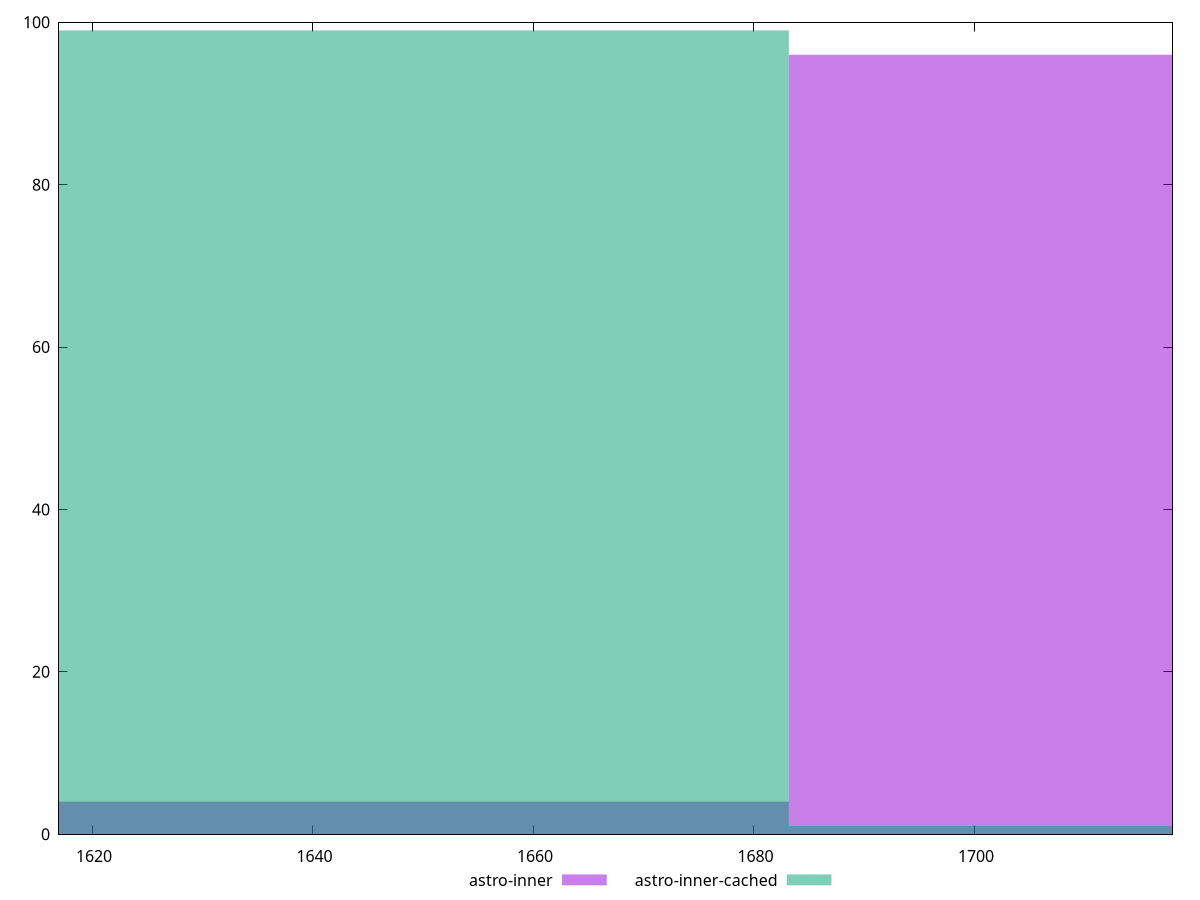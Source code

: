 reset

$astroInner <<EOF
1722.343980243657 96
1644.0556175053089 4
EOF

$astroInnerCached <<EOF
1722.343980243657 1
1644.0556175053089 99
EOF

set key outside below
set boxwidth 78.28836273834804
set xrange [1617:1718]
set yrange [0:100]
set trange [0:100]
set style fill transparent solid 0.5 noborder
set terminal svg size 640, 500 enhanced background rgb 'white'
set output "reports/report_00033_2021-03-01T14-23-16.841Z/render-blocking-resources/comparison/histogram/2_vs_3.svg"

plot $astroInner title "astro-inner" with boxes, \
     $astroInnerCached title "astro-inner-cached" with boxes

reset
